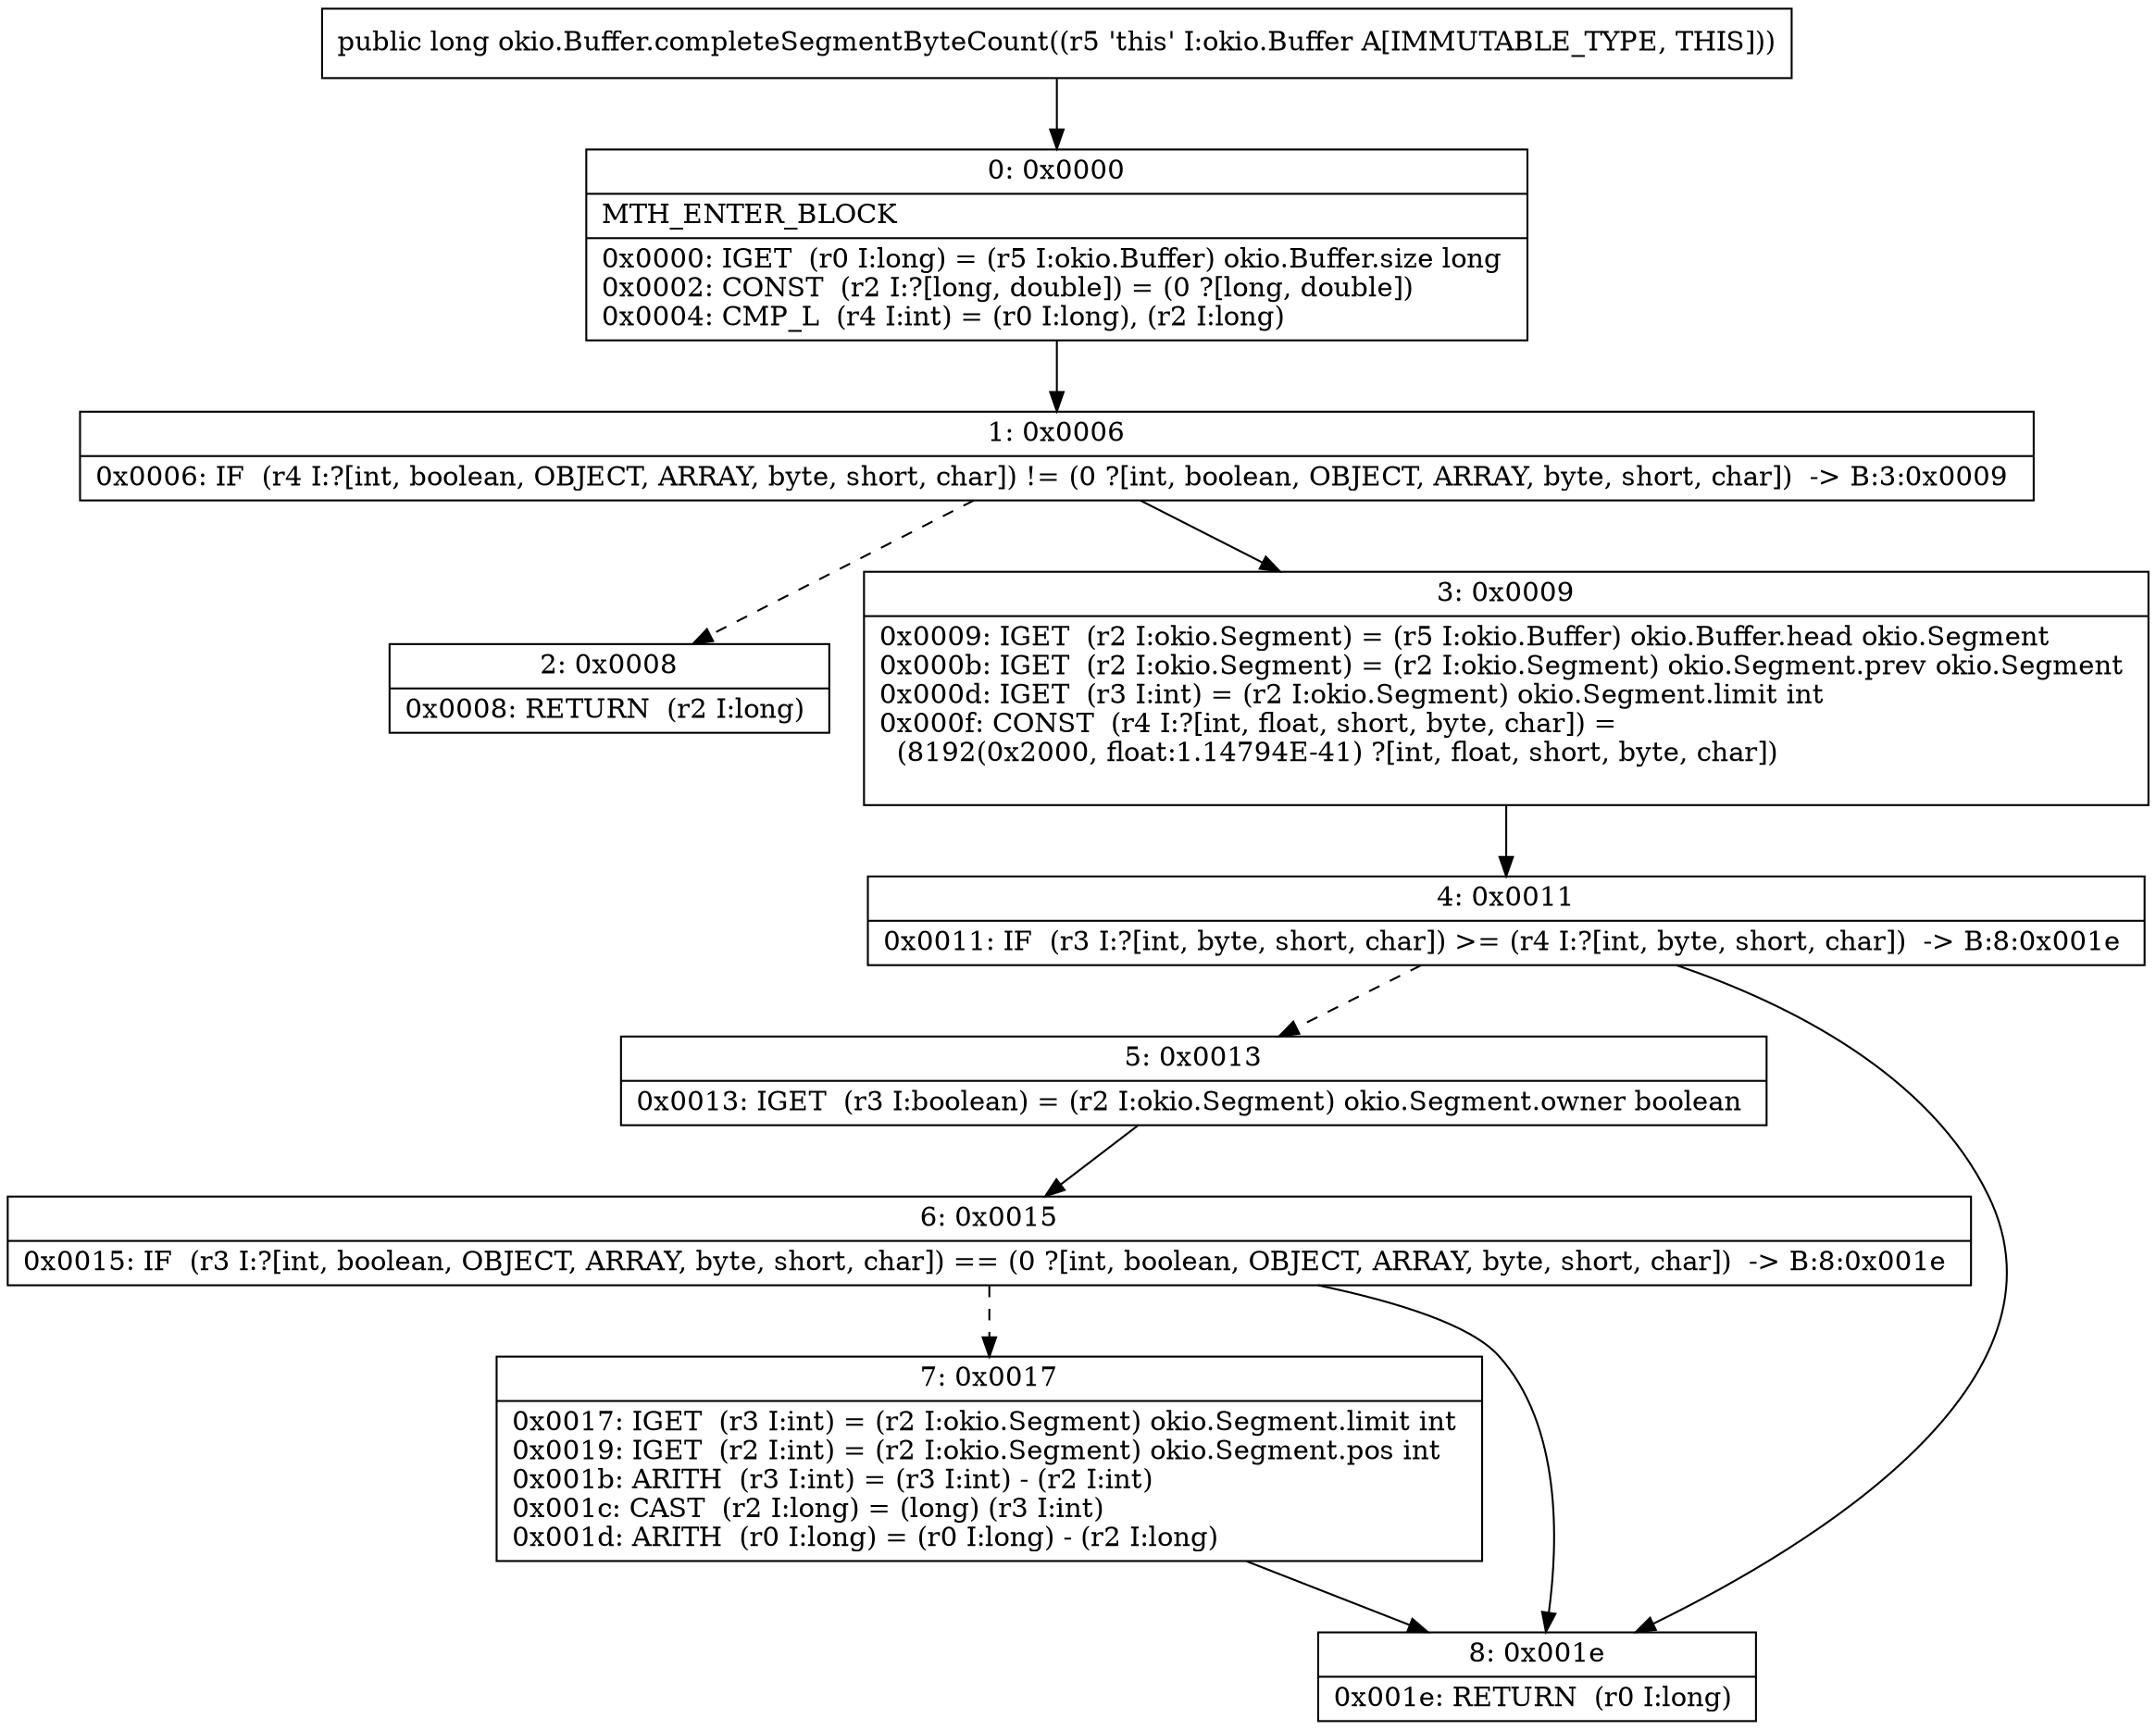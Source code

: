 digraph "CFG forokio.Buffer.completeSegmentByteCount()J" {
Node_0 [shape=record,label="{0\:\ 0x0000|MTH_ENTER_BLOCK\l|0x0000: IGET  (r0 I:long) = (r5 I:okio.Buffer) okio.Buffer.size long \l0x0002: CONST  (r2 I:?[long, double]) = (0 ?[long, double]) \l0x0004: CMP_L  (r4 I:int) = (r0 I:long), (r2 I:long) \l}"];
Node_1 [shape=record,label="{1\:\ 0x0006|0x0006: IF  (r4 I:?[int, boolean, OBJECT, ARRAY, byte, short, char]) != (0 ?[int, boolean, OBJECT, ARRAY, byte, short, char])  \-\> B:3:0x0009 \l}"];
Node_2 [shape=record,label="{2\:\ 0x0008|0x0008: RETURN  (r2 I:long) \l}"];
Node_3 [shape=record,label="{3\:\ 0x0009|0x0009: IGET  (r2 I:okio.Segment) = (r5 I:okio.Buffer) okio.Buffer.head okio.Segment \l0x000b: IGET  (r2 I:okio.Segment) = (r2 I:okio.Segment) okio.Segment.prev okio.Segment \l0x000d: IGET  (r3 I:int) = (r2 I:okio.Segment) okio.Segment.limit int \l0x000f: CONST  (r4 I:?[int, float, short, byte, char]) = \l  (8192(0x2000, float:1.14794E\-41) ?[int, float, short, byte, char])\l \l}"];
Node_4 [shape=record,label="{4\:\ 0x0011|0x0011: IF  (r3 I:?[int, byte, short, char]) \>= (r4 I:?[int, byte, short, char])  \-\> B:8:0x001e \l}"];
Node_5 [shape=record,label="{5\:\ 0x0013|0x0013: IGET  (r3 I:boolean) = (r2 I:okio.Segment) okio.Segment.owner boolean \l}"];
Node_6 [shape=record,label="{6\:\ 0x0015|0x0015: IF  (r3 I:?[int, boolean, OBJECT, ARRAY, byte, short, char]) == (0 ?[int, boolean, OBJECT, ARRAY, byte, short, char])  \-\> B:8:0x001e \l}"];
Node_7 [shape=record,label="{7\:\ 0x0017|0x0017: IGET  (r3 I:int) = (r2 I:okio.Segment) okio.Segment.limit int \l0x0019: IGET  (r2 I:int) = (r2 I:okio.Segment) okio.Segment.pos int \l0x001b: ARITH  (r3 I:int) = (r3 I:int) \- (r2 I:int) \l0x001c: CAST  (r2 I:long) = (long) (r3 I:int) \l0x001d: ARITH  (r0 I:long) = (r0 I:long) \- (r2 I:long) \l}"];
Node_8 [shape=record,label="{8\:\ 0x001e|0x001e: RETURN  (r0 I:long) \l}"];
MethodNode[shape=record,label="{public long okio.Buffer.completeSegmentByteCount((r5 'this' I:okio.Buffer A[IMMUTABLE_TYPE, THIS])) }"];
MethodNode -> Node_0;
Node_0 -> Node_1;
Node_1 -> Node_2[style=dashed];
Node_1 -> Node_3;
Node_3 -> Node_4;
Node_4 -> Node_5[style=dashed];
Node_4 -> Node_8;
Node_5 -> Node_6;
Node_6 -> Node_7[style=dashed];
Node_6 -> Node_8;
Node_7 -> Node_8;
}

